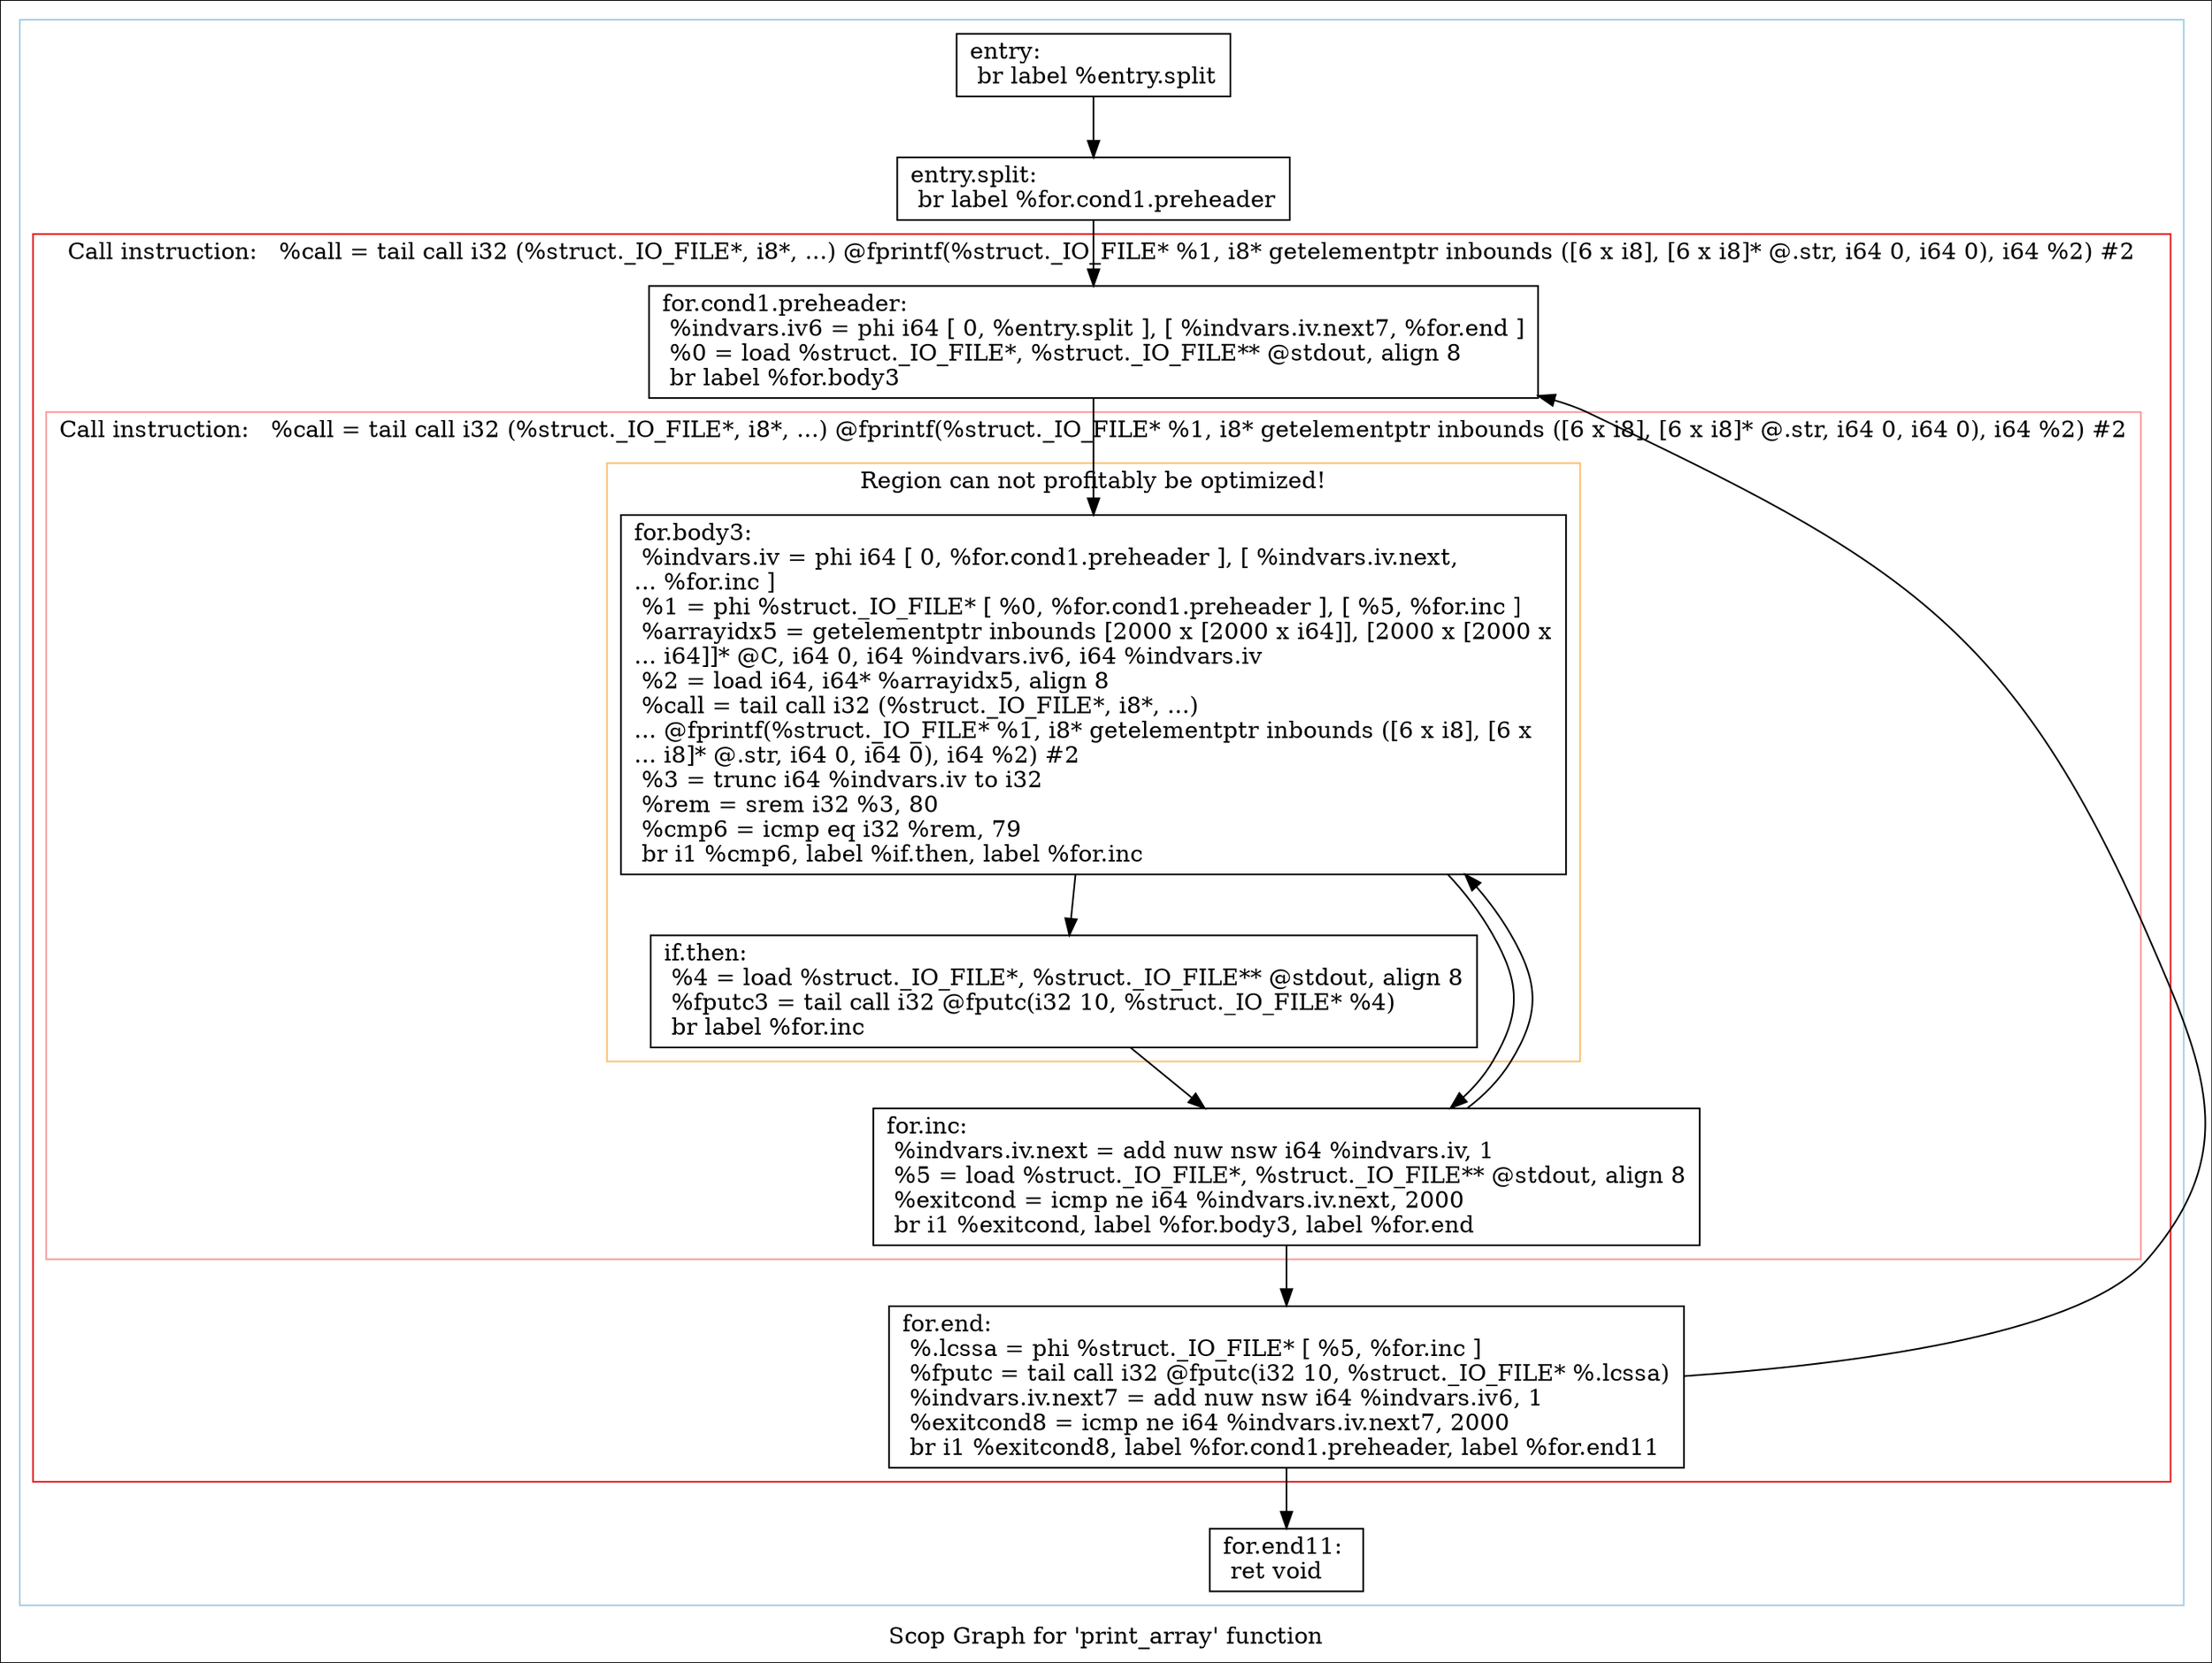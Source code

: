 digraph "Scop Graph for 'print_array' function" {
	label="Scop Graph for 'print_array' function";

	Node0x5e04310 [shape=record,label="{entry:\l  br label %entry.split\l}"];
	Node0x5e04310 -> Node0x5e08ef0;
	Node0x5e08ef0 [shape=record,label="{entry.split:                                      \l  br label %for.cond1.preheader\l}"];
	Node0x5e08ef0 -> Node0x5de6560;
	Node0x5de6560 [shape=record,label="{for.cond1.preheader:                              \l  %indvars.iv6 = phi i64 [ 0, %entry.split ], [ %indvars.iv.next7, %for.end ]\l  %0 = load %struct._IO_FILE*, %struct._IO_FILE** @stdout, align 8\l  br label %for.body3\l}"];
	Node0x5de6560 -> Node0x5e04330;
	Node0x5e04330 [shape=record,label="{for.body3:                                        \l  %indvars.iv = phi i64 [ 0, %for.cond1.preheader ], [ %indvars.iv.next,\l... %for.inc ]\l  %1 = phi %struct._IO_FILE* [ %0, %for.cond1.preheader ], [ %5, %for.inc ]\l  %arrayidx5 = getelementptr inbounds [2000 x [2000 x i64]], [2000 x [2000 x\l... i64]]* @C, i64 0, i64 %indvars.iv6, i64 %indvars.iv\l  %2 = load i64, i64* %arrayidx5, align 8\l  %call = tail call i32 (%struct._IO_FILE*, i8*, ...)\l... @fprintf(%struct._IO_FILE* %1, i8* getelementptr inbounds ([6 x i8], [6 x\l... i8]* @.str, i64 0, i64 0), i64 %2) #2\l  %3 = trunc i64 %indvars.iv to i32\l  %rem = srem i32 %3, 80\l  %cmp6 = icmp eq i32 %rem, 79\l  br i1 %cmp6, label %if.then, label %for.inc\l}"];
	Node0x5e04330 -> Node0x5de4710;
	Node0x5e04330 -> Node0x5e0b090;
	Node0x5de4710 [shape=record,label="{if.then:                                          \l  %4 = load %struct._IO_FILE*, %struct._IO_FILE** @stdout, align 8\l  %fputc3 = tail call i32 @fputc(i32 10, %struct._IO_FILE* %4)\l  br label %for.inc\l}"];
	Node0x5de4710 -> Node0x5e0b090;
	Node0x5e0b090 [shape=record,label="{for.inc:                                          \l  %indvars.iv.next = add nuw nsw i64 %indvars.iv, 1\l  %5 = load %struct._IO_FILE*, %struct._IO_FILE** @stdout, align 8\l  %exitcond = icmp ne i64 %indvars.iv.next, 2000\l  br i1 %exitcond, label %for.body3, label %for.end\l}"];
	Node0x5e0b090 -> Node0x5e04330[constraint=false];
	Node0x5e0b090 -> Node0x5e0afc0;
	Node0x5e0afc0 [shape=record,label="{for.end:                                          \l  %.lcssa = phi %struct._IO_FILE* [ %5, %for.inc ]\l  %fputc = tail call i32 @fputc(i32 10, %struct._IO_FILE* %.lcssa)\l  %indvars.iv.next7 = add nuw nsw i64 %indvars.iv6, 1\l  %exitcond8 = icmp ne i64 %indvars.iv.next7, 2000\l  br i1 %exitcond8, label %for.cond1.preheader, label %for.end11\l}"];
	Node0x5e0afc0 -> Node0x5de6560[constraint=false];
	Node0x5e0afc0 -> Node0x5e04350;
	Node0x5e04350 [shape=record,label="{for.end11:                                        \l  ret void\l}"];
	colorscheme = "paired12"
        subgraph cluster_0x5de4620 {
          label = "";
          style = solid;
          color = 1
          subgraph cluster_0x5e04910 {
            label = "Call instruction:   %call = tail call i32 (%struct._IO_FILE*, i8*, ...) @fprintf(%struct._IO_FILE* %1, i8* getelementptr inbounds ([6 x i8], [6 x i8]* @.str, i64 0, i64 0), i64 %2) #2";
            style = solid;
            color = 6
            subgraph cluster_0x5e04890 {
              label = "Call instruction:   %call = tail call i32 (%struct._IO_FILE*, i8*, ...) @fprintf(%struct._IO_FILE* %1, i8* getelementptr inbounds ([6 x i8], [6 x i8]* @.str, i64 0, i64 0), i64 %2) #2";
              style = solid;
              color = 5
              subgraph cluster_0x5e04810 {
                label = "Region can not profitably be optimized!";
                style = solid;
                color = 7
                Node0x5e04330;
                Node0x5de4710;
              }
              Node0x5e0b090;
            }
            Node0x5de6560;
            Node0x5e0afc0;
          }
          Node0x5e04310;
          Node0x5e08ef0;
          Node0x5e04350;
        }
}
